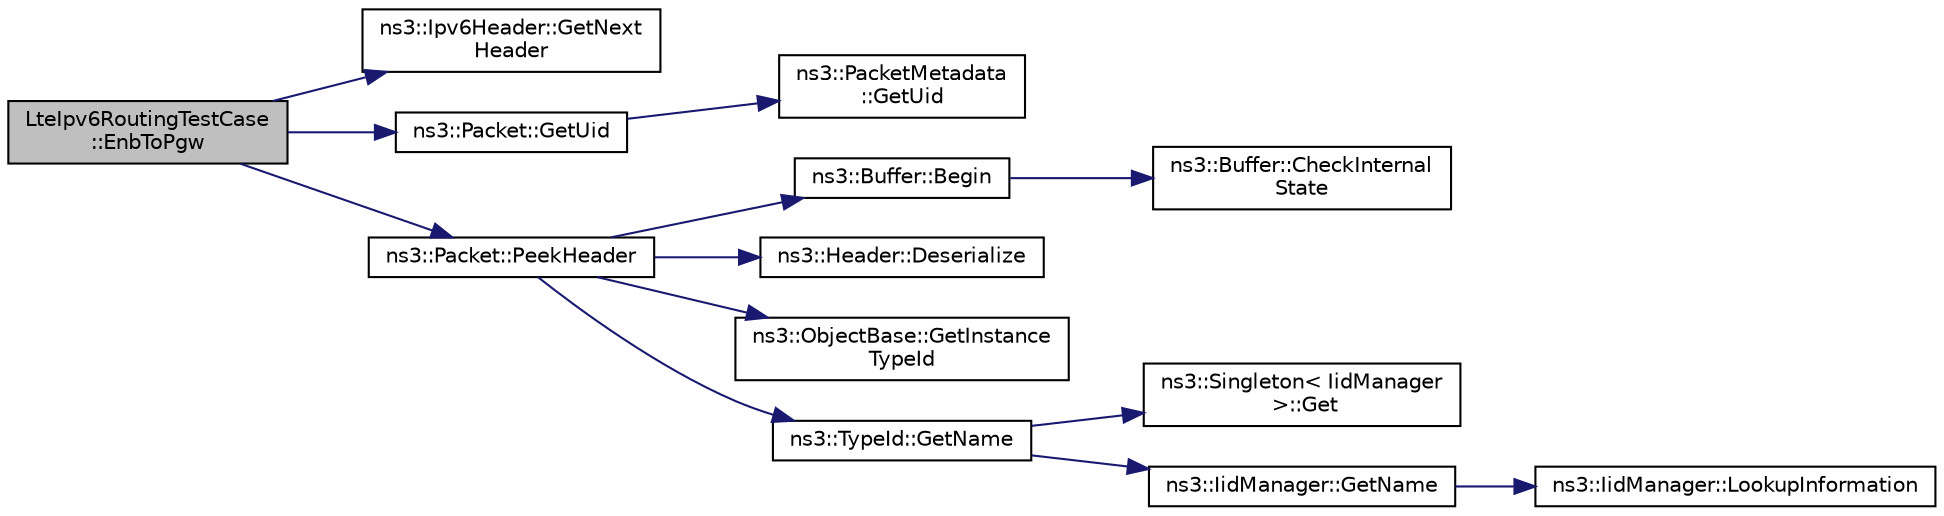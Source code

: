 digraph "LteIpv6RoutingTestCase::EnbToPgw"
{
 // LATEX_PDF_SIZE
  edge [fontname="Helvetica",fontsize="10",labelfontname="Helvetica",labelfontsize="10"];
  node [fontname="Helvetica",fontsize="10",shape=record];
  rankdir="LR";
  Node1 [label="LteIpv6RoutingTestCase\l::EnbToPgw",height=0.2,width=0.4,color="black", fillcolor="grey75", style="filled", fontcolor="black",tooltip="Received Packet at pgw from enb."];
  Node1 -> Node2 [color="midnightblue",fontsize="10",style="solid",fontname="Helvetica"];
  Node2 [label="ns3::Ipv6Header::GetNext\lHeader",height=0.2,width=0.4,color="black", fillcolor="white", style="filled",URL="$classns3_1_1_ipv6_header.html#a4924d98260c4764a53024deef2c143a6",tooltip="Get the next header."];
  Node1 -> Node3 [color="midnightblue",fontsize="10",style="solid",fontname="Helvetica"];
  Node3 [label="ns3::Packet::GetUid",height=0.2,width=0.4,color="black", fillcolor="white", style="filled",URL="$classns3_1_1_packet.html#ab9f0b7e9cf21b7271eda0094e6ff2792",tooltip="Returns the packet's Uid."];
  Node3 -> Node4 [color="midnightblue",fontsize="10",style="solid",fontname="Helvetica"];
  Node4 [label="ns3::PacketMetadata\l::GetUid",height=0.2,width=0.4,color="black", fillcolor="white", style="filled",URL="$classns3_1_1_packet_metadata.html#aff25afa4a4e4304185feaeda79d0415f",tooltip="Get the packet Uid."];
  Node1 -> Node5 [color="midnightblue",fontsize="10",style="solid",fontname="Helvetica"];
  Node5 [label="ns3::Packet::PeekHeader",height=0.2,width=0.4,color="black", fillcolor="white", style="filled",URL="$classns3_1_1_packet.html#acc152757db7d44974640b089335b7003",tooltip="Deserialize but does not remove the header from the internal buffer."];
  Node5 -> Node6 [color="midnightblue",fontsize="10",style="solid",fontname="Helvetica"];
  Node6 [label="ns3::Buffer::Begin",height=0.2,width=0.4,color="black", fillcolor="white", style="filled",URL="$classns3_1_1_buffer.html#acb977a0179de9abe4e295ce22023b4ca",tooltip=" "];
  Node6 -> Node7 [color="midnightblue",fontsize="10",style="solid",fontname="Helvetica"];
  Node7 [label="ns3::Buffer::CheckInternal\lState",height=0.2,width=0.4,color="black", fillcolor="white", style="filled",URL="$classns3_1_1_buffer.html#a200897ee202518b0d2bf91ead4e82be9",tooltip="Checks the internal buffer structures consistency."];
  Node5 -> Node8 [color="midnightblue",fontsize="10",style="solid",fontname="Helvetica"];
  Node8 [label="ns3::Header::Deserialize",height=0.2,width=0.4,color="black", fillcolor="white", style="filled",URL="$classns3_1_1_header.html#a78be9400bb66b2a8543606f395ef5396",tooltip=" "];
  Node5 -> Node9 [color="midnightblue",fontsize="10",style="solid",fontname="Helvetica"];
  Node9 [label="ns3::ObjectBase::GetInstance\lTypeId",height=0.2,width=0.4,color="black", fillcolor="white", style="filled",URL="$classns3_1_1_object_base.html#abe5b43a6f5b99a92a4c3122db31f06fb",tooltip="Get the most derived TypeId for this Object."];
  Node5 -> Node10 [color="midnightblue",fontsize="10",style="solid",fontname="Helvetica"];
  Node10 [label="ns3::TypeId::GetName",height=0.2,width=0.4,color="black", fillcolor="white", style="filled",URL="$classns3_1_1_type_id.html#abc4965475a579c2afdc668d7a7d58374",tooltip="Get the name."];
  Node10 -> Node11 [color="midnightblue",fontsize="10",style="solid",fontname="Helvetica"];
  Node11 [label="ns3::Singleton\< IidManager\l \>::Get",height=0.2,width=0.4,color="black", fillcolor="white", style="filled",URL="$classns3_1_1_singleton.html#a80a2cd3c25a27ea72add7a9f7a141ffa",tooltip="Get a pointer to the singleton instance."];
  Node10 -> Node12 [color="midnightblue",fontsize="10",style="solid",fontname="Helvetica"];
  Node12 [label="ns3::IidManager::GetName",height=0.2,width=0.4,color="black", fillcolor="white", style="filled",URL="$classns3_1_1_iid_manager.html#a6658aaa8120efd885e98addb76a6f1d4",tooltip="Get the name of a type id."];
  Node12 -> Node13 [color="midnightblue",fontsize="10",style="solid",fontname="Helvetica"];
  Node13 [label="ns3::IidManager::LookupInformation",height=0.2,width=0.4,color="black", fillcolor="white", style="filled",URL="$classns3_1_1_iid_manager.html#a84af06b798b21fa700469a3ac5f65f3f",tooltip="Retrieve the information record for a type."];
}
